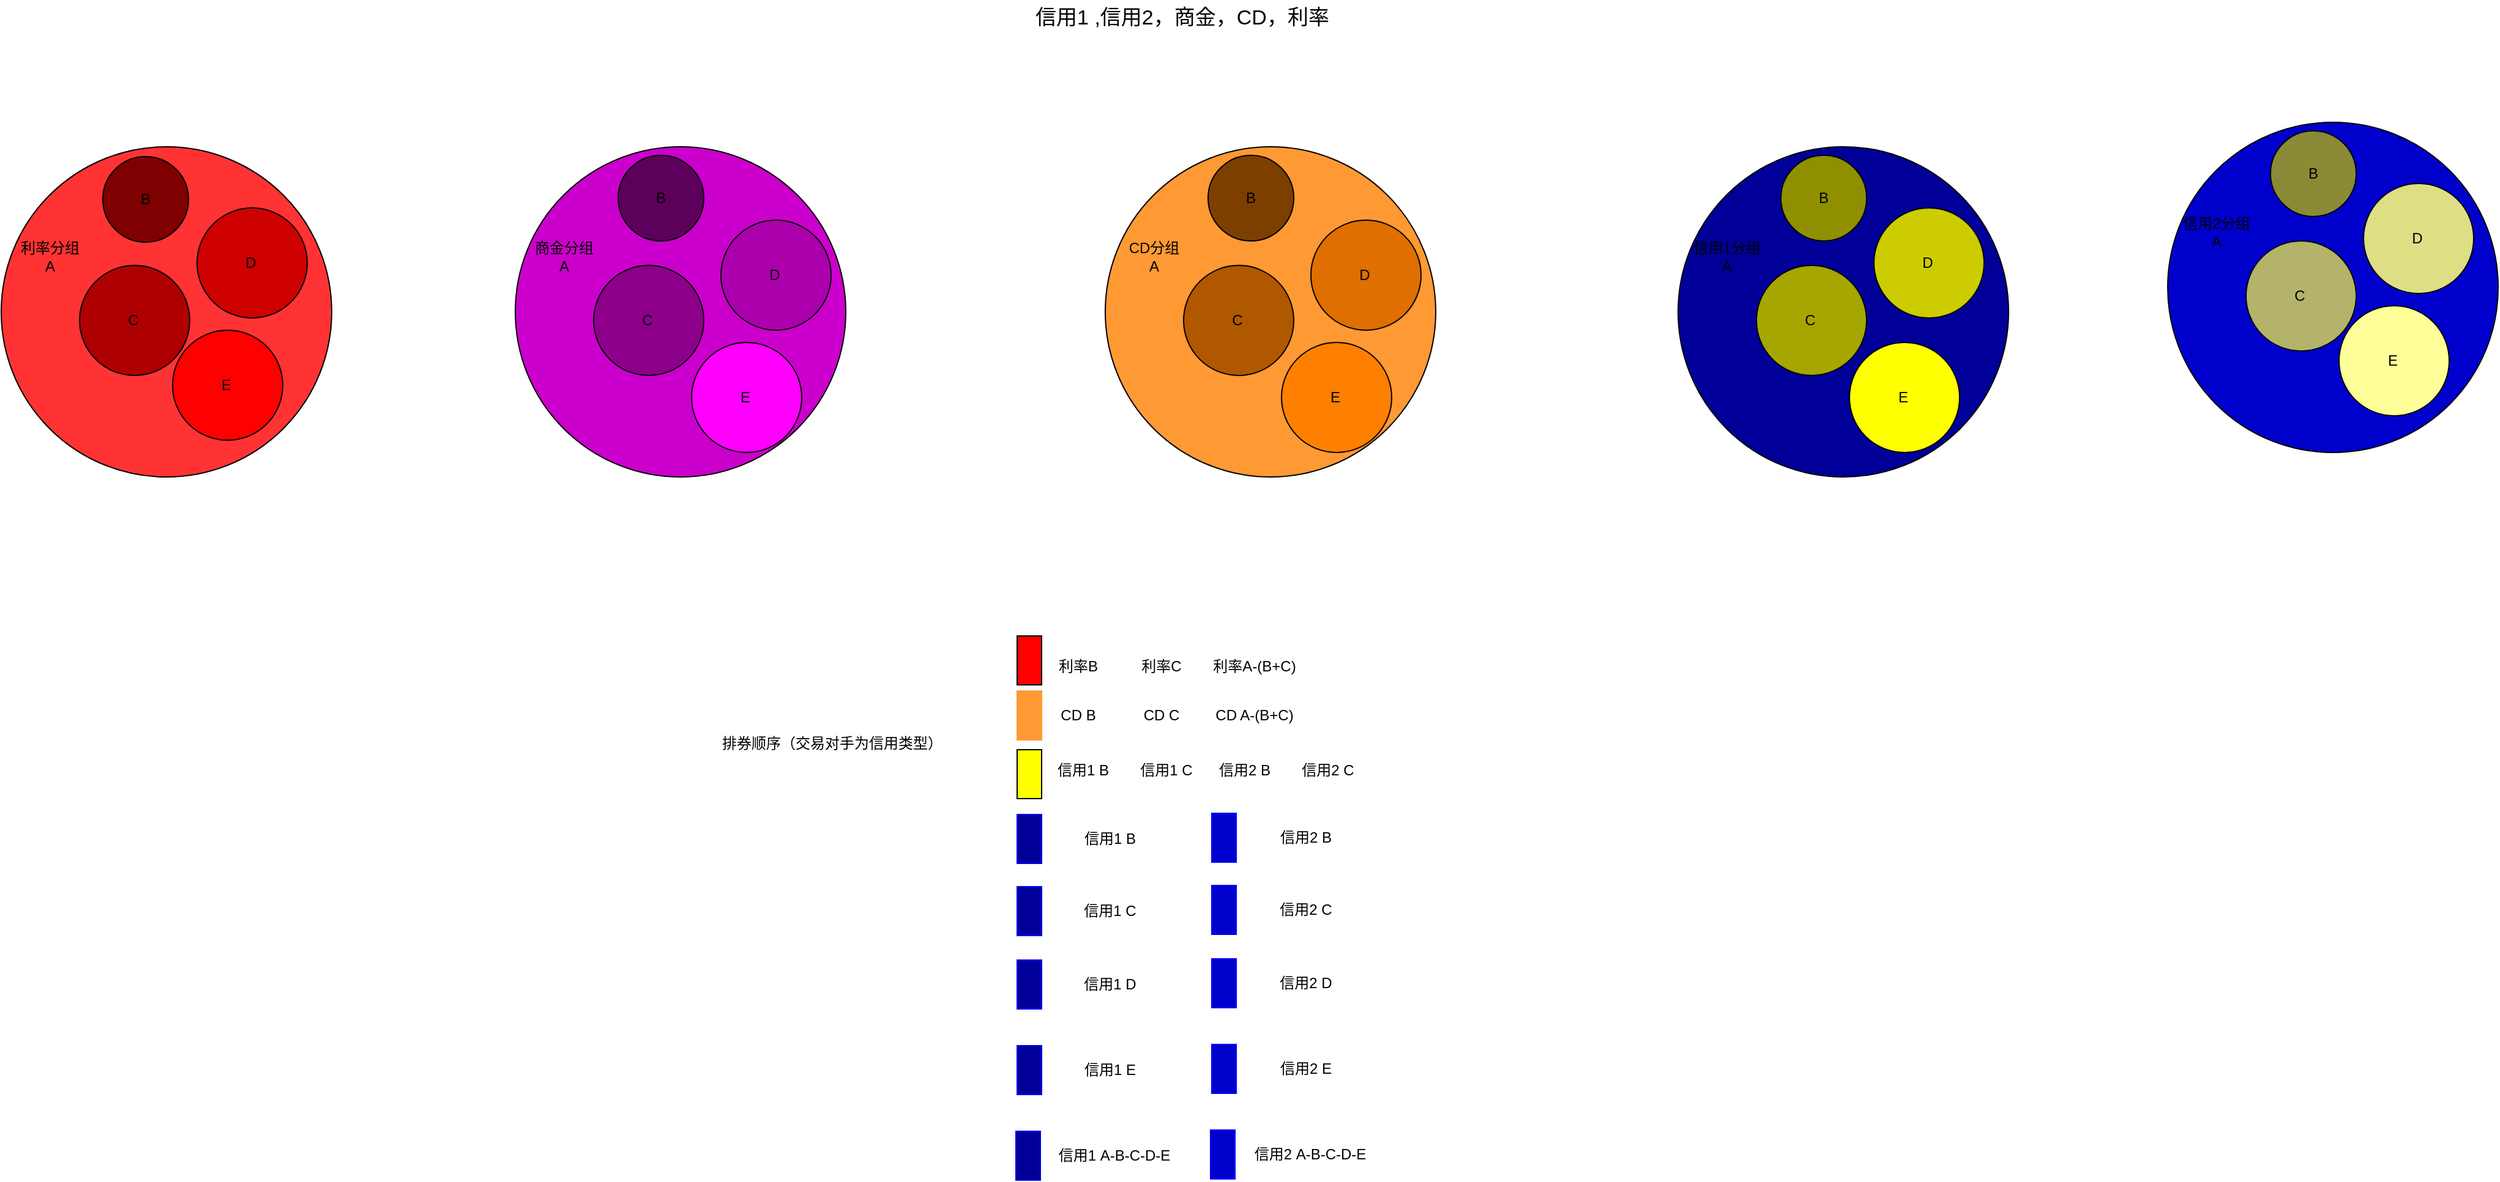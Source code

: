 <mxfile version="24.4.4" type="github">
  <diagram name="Page-1" id="cuxniRh0S-XcieH1EGRX">
    <mxGraphModel dx="2665" dy="2169" grid="1" gridSize="10" guides="1" tooltips="1" connect="1" arrows="1" fold="1" page="1" pageScale="1" pageWidth="827" pageHeight="1169" math="0" shadow="0">
      <root>
        <mxCell id="0" />
        <mxCell id="1" parent="0" />
        <mxCell id="pzeU2sRxU3IxJTgZdXs2-1" value="" style="ellipse;whiteSpace=wrap;html=1;aspect=fixed;fillColor=#FF3333;" parent="1" vertex="1">
          <mxGeometry x="-450" y="40" width="270" height="270" as="geometry" />
        </mxCell>
        <mxCell id="pzeU2sRxU3IxJTgZdXs2-2" value="利率分组&lt;br&gt;A" style="text;html=1;strokeColor=none;fillColor=none;align=center;verticalAlign=middle;whiteSpace=wrap;rounded=0;" parent="1" vertex="1">
          <mxGeometry x="-440" y="115" width="60" height="30" as="geometry" />
        </mxCell>
        <mxCell id="pzeU2sRxU3IxJTgZdXs2-7" value="" style="group;fillColor=none;" parent="1" vertex="1" connectable="0">
          <mxGeometry x="-367" y="48" width="70" height="70" as="geometry" />
        </mxCell>
        <mxCell id="pzeU2sRxU3IxJTgZdXs2-3" value="" style="ellipse;whiteSpace=wrap;html=1;aspect=fixed;fillColor=#7F0000;" parent="pzeU2sRxU3IxJTgZdXs2-7" vertex="1">
          <mxGeometry width="70" height="70" as="geometry" />
        </mxCell>
        <mxCell id="pzeU2sRxU3IxJTgZdXs2-4" value="B" style="text;html=1;strokeColor=none;fillColor=none;align=center;verticalAlign=middle;whiteSpace=wrap;rounded=0;" parent="pzeU2sRxU3IxJTgZdXs2-7" vertex="1">
          <mxGeometry x="5" y="20" width="60" height="30" as="geometry" />
        </mxCell>
        <mxCell id="pzeU2sRxU3IxJTgZdXs2-8" value="" style="group" parent="1" vertex="1" connectable="0">
          <mxGeometry x="-386" y="137" width="90" height="90" as="geometry" />
        </mxCell>
        <mxCell id="pzeU2sRxU3IxJTgZdXs2-5" value="" style="ellipse;whiteSpace=wrap;html=1;aspect=fixed;fillColor=#AF0000;" parent="pzeU2sRxU3IxJTgZdXs2-8" vertex="1">
          <mxGeometry width="90" height="90" as="geometry" />
        </mxCell>
        <mxCell id="pzeU2sRxU3IxJTgZdXs2-6" value="C" style="text;html=1;strokeColor=none;fillColor=none;align=center;verticalAlign=middle;whiteSpace=wrap;rounded=0;" parent="pzeU2sRxU3IxJTgZdXs2-8" vertex="1">
          <mxGeometry x="14" y="30" width="60" height="30" as="geometry" />
        </mxCell>
        <mxCell id="r5-Ut91ZBRecWBddgbR_-1" value="" style="ellipse;whiteSpace=wrap;html=1;aspect=fixed;fillColor=#FF9933;" parent="1" vertex="1">
          <mxGeometry x="452" y="40" width="270" height="270" as="geometry" />
        </mxCell>
        <mxCell id="r5-Ut91ZBRecWBddgbR_-2" value="CD分组&lt;br&gt;A" style="text;html=1;strokeColor=none;fillColor=none;align=center;verticalAlign=middle;whiteSpace=wrap;rounded=0;" parent="1" vertex="1">
          <mxGeometry x="462" y="115" width="60" height="30" as="geometry" />
        </mxCell>
        <mxCell id="r5-Ut91ZBRecWBddgbR_-3" value="" style="group" parent="1" vertex="1" connectable="0">
          <mxGeometry x="536" y="47" width="70" height="70" as="geometry" />
        </mxCell>
        <mxCell id="r5-Ut91ZBRecWBddgbR_-4" value="" style="ellipse;whiteSpace=wrap;html=1;aspect=fixed;fillColor=#7D3F00;" parent="r5-Ut91ZBRecWBddgbR_-3" vertex="1">
          <mxGeometry width="70" height="70" as="geometry" />
        </mxCell>
        <mxCell id="r5-Ut91ZBRecWBddgbR_-5" value="B" style="text;html=1;strokeColor=none;fillColor=none;align=center;verticalAlign=middle;whiteSpace=wrap;rounded=0;" parent="r5-Ut91ZBRecWBddgbR_-3" vertex="1">
          <mxGeometry x="5" y="20" width="60" height="30" as="geometry" />
        </mxCell>
        <mxCell id="r5-Ut91ZBRecWBddgbR_-6" value="" style="group" parent="1" vertex="1" connectable="0">
          <mxGeometry x="516" y="137" width="90" height="90" as="geometry" />
        </mxCell>
        <mxCell id="r5-Ut91ZBRecWBddgbR_-7" value="" style="ellipse;whiteSpace=wrap;html=1;aspect=fixed;fillColor=#B05800;" parent="r5-Ut91ZBRecWBddgbR_-6" vertex="1">
          <mxGeometry width="90" height="90" as="geometry" />
        </mxCell>
        <mxCell id="r5-Ut91ZBRecWBddgbR_-8" value="C" style="text;html=1;strokeColor=none;fillColor=none;align=center;verticalAlign=middle;whiteSpace=wrap;rounded=0;" parent="r5-Ut91ZBRecWBddgbR_-6" vertex="1">
          <mxGeometry x="14" y="30" width="60" height="30" as="geometry" />
        </mxCell>
        <mxCell id="r5-Ut91ZBRecWBddgbR_-9" value="" style="ellipse;whiteSpace=wrap;html=1;aspect=fixed;fillColor=#000099;" parent="1" vertex="1">
          <mxGeometry x="920" y="40" width="270" height="270" as="geometry" />
        </mxCell>
        <mxCell id="r5-Ut91ZBRecWBddgbR_-10" value="信用1分组A" style="text;html=1;strokeColor=none;fillColor=none;align=center;verticalAlign=middle;whiteSpace=wrap;rounded=0;" parent="1" vertex="1">
          <mxGeometry x="930" y="115" width="60" height="30" as="geometry" />
        </mxCell>
        <mxCell id="r5-Ut91ZBRecWBddgbR_-11" value="" style="group" parent="1" vertex="1" connectable="0">
          <mxGeometry x="1004" y="47" width="70" height="70" as="geometry" />
        </mxCell>
        <mxCell id="r5-Ut91ZBRecWBddgbR_-12" value="" style="ellipse;whiteSpace=wrap;html=1;aspect=fixed;fillColor=#8F8F00;" parent="r5-Ut91ZBRecWBddgbR_-11" vertex="1">
          <mxGeometry width="70" height="70" as="geometry" />
        </mxCell>
        <mxCell id="r5-Ut91ZBRecWBddgbR_-13" value="B" style="text;html=1;strokeColor=none;fillColor=none;align=center;verticalAlign=middle;whiteSpace=wrap;rounded=0;" parent="r5-Ut91ZBRecWBddgbR_-11" vertex="1">
          <mxGeometry x="5" y="20" width="60" height="30" as="geometry" />
        </mxCell>
        <mxCell id="r5-Ut91ZBRecWBddgbR_-14" value="" style="group" parent="1" vertex="1" connectable="0">
          <mxGeometry x="984" y="137" width="90" height="90" as="geometry" />
        </mxCell>
        <mxCell id="r5-Ut91ZBRecWBddgbR_-15" value="" style="ellipse;whiteSpace=wrap;html=1;aspect=fixed;fillColor=#A6A600;" parent="r5-Ut91ZBRecWBddgbR_-14" vertex="1">
          <mxGeometry width="90" height="90" as="geometry" />
        </mxCell>
        <mxCell id="r5-Ut91ZBRecWBddgbR_-16" value="C" style="text;html=1;strokeColor=none;fillColor=none;align=center;verticalAlign=middle;whiteSpace=wrap;rounded=0;" parent="r5-Ut91ZBRecWBddgbR_-14" vertex="1">
          <mxGeometry x="14" y="30" width="60" height="30" as="geometry" />
        </mxCell>
        <mxCell id="r5-Ut91ZBRecWBddgbR_-17" value="" style="ellipse;whiteSpace=wrap;html=1;aspect=fixed;fillColor=#0000CC;" parent="1" vertex="1">
          <mxGeometry x="1320" y="20" width="270" height="270" as="geometry" />
        </mxCell>
        <mxCell id="r5-Ut91ZBRecWBddgbR_-18" value="信用2分组A" style="text;html=1;strokeColor=none;fillColor=none;align=center;verticalAlign=middle;whiteSpace=wrap;rounded=0;" parent="1" vertex="1">
          <mxGeometry x="1330" y="95" width="60" height="30" as="geometry" />
        </mxCell>
        <mxCell id="r5-Ut91ZBRecWBddgbR_-19" value="" style="group" parent="1" vertex="1" connectable="0">
          <mxGeometry x="1404" y="27" width="70" height="70" as="geometry" />
        </mxCell>
        <mxCell id="r5-Ut91ZBRecWBddgbR_-20" value="" style="ellipse;whiteSpace=wrap;html=1;aspect=fixed;fillColor=#8A8A37;" parent="r5-Ut91ZBRecWBddgbR_-19" vertex="1">
          <mxGeometry width="70" height="70" as="geometry" />
        </mxCell>
        <mxCell id="r5-Ut91ZBRecWBddgbR_-21" value="B" style="text;html=1;strokeColor=none;fillColor=none;align=center;verticalAlign=middle;whiteSpace=wrap;rounded=0;" parent="r5-Ut91ZBRecWBddgbR_-19" vertex="1">
          <mxGeometry x="5" y="20" width="60" height="30" as="geometry" />
        </mxCell>
        <mxCell id="r5-Ut91ZBRecWBddgbR_-22" value="" style="group" parent="1" vertex="1" connectable="0">
          <mxGeometry x="1384" y="117" width="90" height="90" as="geometry" />
        </mxCell>
        <mxCell id="r5-Ut91ZBRecWBddgbR_-23" value="" style="ellipse;whiteSpace=wrap;html=1;aspect=fixed;fillColor=#B3B36B;" parent="r5-Ut91ZBRecWBddgbR_-22" vertex="1">
          <mxGeometry width="90" height="90" as="geometry" />
        </mxCell>
        <mxCell id="r5-Ut91ZBRecWBddgbR_-24" value="C" style="text;html=1;strokeColor=none;fillColor=none;align=center;verticalAlign=middle;whiteSpace=wrap;rounded=0;" parent="r5-Ut91ZBRecWBddgbR_-22" vertex="1">
          <mxGeometry x="14" y="30" width="60" height="30" as="geometry" />
        </mxCell>
        <mxCell id="r5-Ut91ZBRecWBddgbR_-25" value="" style="rounded=0;whiteSpace=wrap;html=1;rotation=90;fillColor=#FF0000;" parent="1" vertex="1">
          <mxGeometry x="370" y="450" width="40" height="20" as="geometry" />
        </mxCell>
        <mxCell id="r5-Ut91ZBRecWBddgbR_-26" value="" style="rounded=0;whiteSpace=wrap;html=1;rotation=90;strokeColor=#FF9933;fillColor=#FF9933;" parent="1" vertex="1">
          <mxGeometry x="370" y="495" width="40" height="20" as="geometry" />
        </mxCell>
        <mxCell id="r5-Ut91ZBRecWBddgbR_-27" value="" style="rounded=0;whiteSpace=wrap;html=1;rotation=90;fillColor=#FFFF00;" parent="1" vertex="1">
          <mxGeometry x="370" y="543" width="40" height="20" as="geometry" />
        </mxCell>
        <mxCell id="r5-Ut91ZBRecWBddgbR_-28" value="" style="rounded=0;whiteSpace=wrap;html=1;rotation=90;strokeColor=#0000FF;fillColor=#000099;" parent="1" vertex="1">
          <mxGeometry x="370" y="596" width="40" height="20" as="geometry" />
        </mxCell>
        <mxCell id="r5-Ut91ZBRecWBddgbR_-29" value="排券顺序（交易对手为信用类型）" style="text;html=1;strokeColor=none;fillColor=none;align=center;verticalAlign=middle;whiteSpace=wrap;rounded=0;" parent="1" vertex="1">
          <mxGeometry x="124" y="513" width="210" height="30" as="geometry" />
        </mxCell>
        <mxCell id="r5-Ut91ZBRecWBddgbR_-30" value="利率B" style="text;html=1;strokeColor=none;fillColor=none;align=center;verticalAlign=middle;whiteSpace=wrap;rounded=0;" parent="1" vertex="1">
          <mxGeometry x="400" y="450" width="60" height="30" as="geometry" />
        </mxCell>
        <mxCell id="r5-Ut91ZBRecWBddgbR_-31" value="利率C" style="text;html=1;strokeColor=none;fillColor=none;align=center;verticalAlign=middle;whiteSpace=wrap;rounded=0;" parent="1" vertex="1">
          <mxGeometry x="468" y="450" width="60" height="30" as="geometry" />
        </mxCell>
        <mxCell id="r5-Ut91ZBRecWBddgbR_-32" value="利率A-(B+C)" style="text;html=1;strokeColor=none;fillColor=none;align=center;verticalAlign=middle;whiteSpace=wrap;rounded=0;" parent="1" vertex="1">
          <mxGeometry x="528" y="450" width="92" height="30" as="geometry" />
        </mxCell>
        <mxCell id="r5-Ut91ZBRecWBddgbR_-33" value="CD B" style="text;html=1;strokeColor=none;fillColor=none;align=center;verticalAlign=middle;whiteSpace=wrap;rounded=0;" parent="1" vertex="1">
          <mxGeometry x="400" y="490" width="60" height="30" as="geometry" />
        </mxCell>
        <mxCell id="r5-Ut91ZBRecWBddgbR_-34" value="CD C" style="text;html=1;strokeColor=none;fillColor=none;align=center;verticalAlign=middle;whiteSpace=wrap;rounded=0;" parent="1" vertex="1">
          <mxGeometry x="468" y="490" width="60" height="30" as="geometry" />
        </mxCell>
        <mxCell id="r5-Ut91ZBRecWBddgbR_-35" value="CD A-(B+C)" style="text;html=1;strokeColor=none;fillColor=none;align=center;verticalAlign=middle;whiteSpace=wrap;rounded=0;" parent="1" vertex="1">
          <mxGeometry x="528" y="490" width="92" height="30" as="geometry" />
        </mxCell>
        <mxCell id="r5-Ut91ZBRecWBddgbR_-36" value="信用1 B" style="text;html=1;strokeColor=none;fillColor=none;align=center;verticalAlign=middle;whiteSpace=wrap;rounded=0;" parent="1" vertex="1">
          <mxGeometry x="404" y="535" width="60" height="30" as="geometry" />
        </mxCell>
        <mxCell id="r5-Ut91ZBRecWBddgbR_-37" value="信用1 C" style="text;html=1;strokeColor=none;fillColor=none;align=center;verticalAlign=middle;whiteSpace=wrap;rounded=0;" parent="1" vertex="1">
          <mxGeometry x="472" y="535" width="60" height="30" as="geometry" />
        </mxCell>
        <mxCell id="r5-Ut91ZBRecWBddgbR_-39" value="信用2 B" style="text;html=1;strokeColor=none;fillColor=none;align=center;verticalAlign=middle;whiteSpace=wrap;rounded=0;" parent="1" vertex="1">
          <mxGeometry x="536" y="535" width="60" height="30" as="geometry" />
        </mxCell>
        <mxCell id="r5-Ut91ZBRecWBddgbR_-40" value="信用2 C" style="text;html=1;strokeColor=none;fillColor=none;align=center;verticalAlign=middle;whiteSpace=wrap;rounded=0;" parent="1" vertex="1">
          <mxGeometry x="604" y="535" width="60" height="30" as="geometry" />
        </mxCell>
        <mxCell id="r5-Ut91ZBRecWBddgbR_-41" value="信用1 B" style="text;html=1;strokeColor=none;fillColor=none;align=center;verticalAlign=middle;whiteSpace=wrap;rounded=0;" parent="1" vertex="1">
          <mxGeometry x="410" y="591" width="92" height="30" as="geometry" />
        </mxCell>
        <mxCell id="r5-Ut91ZBRecWBddgbR_-43" value="信用1 ,信用2，商金，CD，利率" style="text;html=1;strokeColor=none;fillColor=none;align=center;verticalAlign=middle;whiteSpace=wrap;rounded=0;fontSize=17;" parent="1" vertex="1">
          <mxGeometry x="320" y="-80" width="390" height="30" as="geometry" />
        </mxCell>
        <mxCell id="6URhEcZEZ6gVvSvbqy2s-1" value="" style="group" vertex="1" connectable="0" parent="1">
          <mxGeometry x="-290" y="90" width="90" height="90" as="geometry" />
        </mxCell>
        <mxCell id="6URhEcZEZ6gVvSvbqy2s-2" value="" style="ellipse;whiteSpace=wrap;html=1;aspect=fixed;fillColor=#CF0000;" vertex="1" parent="6URhEcZEZ6gVvSvbqy2s-1">
          <mxGeometry width="90" height="90" as="geometry" />
        </mxCell>
        <mxCell id="6URhEcZEZ6gVvSvbqy2s-3" value="D" style="text;html=1;strokeColor=none;fillColor=none;align=center;verticalAlign=middle;whiteSpace=wrap;rounded=0;" vertex="1" parent="6URhEcZEZ6gVvSvbqy2s-1">
          <mxGeometry x="14" y="30" width="60" height="30" as="geometry" />
        </mxCell>
        <mxCell id="6URhEcZEZ6gVvSvbqy2s-4" value="" style="group" vertex="1" connectable="0" parent="1">
          <mxGeometry x="-310" y="190" width="90" height="90" as="geometry" />
        </mxCell>
        <mxCell id="6URhEcZEZ6gVvSvbqy2s-5" value="" style="ellipse;whiteSpace=wrap;html=1;aspect=fixed;fillColor=#FF0000;" vertex="1" parent="6URhEcZEZ6gVvSvbqy2s-4">
          <mxGeometry width="90" height="90" as="geometry" />
        </mxCell>
        <mxCell id="6URhEcZEZ6gVvSvbqy2s-6" value="E" style="text;html=1;strokeColor=none;fillColor=none;align=center;verticalAlign=middle;whiteSpace=wrap;rounded=0;" vertex="1" parent="6URhEcZEZ6gVvSvbqy2s-4">
          <mxGeometry x="14" y="30" width="60" height="30" as="geometry" />
        </mxCell>
        <mxCell id="6URhEcZEZ6gVvSvbqy2s-7" value="" style="group" vertex="1" connectable="0" parent="1">
          <mxGeometry x="620" y="100" width="90" height="90" as="geometry" />
        </mxCell>
        <mxCell id="6URhEcZEZ6gVvSvbqy2s-8" value="" style="ellipse;whiteSpace=wrap;html=1;aspect=fixed;fillColor=#DE6F00;" vertex="1" parent="6URhEcZEZ6gVvSvbqy2s-7">
          <mxGeometry width="90" height="90" as="geometry" />
        </mxCell>
        <mxCell id="6URhEcZEZ6gVvSvbqy2s-9" value="D" style="text;html=1;strokeColor=none;fillColor=none;align=center;verticalAlign=middle;whiteSpace=wrap;rounded=0;" vertex="1" parent="6URhEcZEZ6gVvSvbqy2s-7">
          <mxGeometry x="14" y="30" width="60" height="30" as="geometry" />
        </mxCell>
        <mxCell id="6URhEcZEZ6gVvSvbqy2s-10" value="" style="group" vertex="1" connectable="0" parent="1">
          <mxGeometry x="596" y="200" width="90" height="90" as="geometry" />
        </mxCell>
        <mxCell id="6URhEcZEZ6gVvSvbqy2s-11" value="" style="ellipse;whiteSpace=wrap;html=1;aspect=fixed;fillColor=#FF8000;" vertex="1" parent="6URhEcZEZ6gVvSvbqy2s-10">
          <mxGeometry width="90" height="90" as="geometry" />
        </mxCell>
        <mxCell id="6URhEcZEZ6gVvSvbqy2s-12" value="E" style="text;html=1;strokeColor=none;fillColor=none;align=center;verticalAlign=middle;whiteSpace=wrap;rounded=0;" vertex="1" parent="6URhEcZEZ6gVvSvbqy2s-10">
          <mxGeometry x="14" y="30" width="60" height="30" as="geometry" />
        </mxCell>
        <mxCell id="6URhEcZEZ6gVvSvbqy2s-14" value="" style="group" vertex="1" connectable="0" parent="1">
          <mxGeometry x="1080" y="90" width="90" height="90" as="geometry" />
        </mxCell>
        <mxCell id="6URhEcZEZ6gVvSvbqy2s-15" value="" style="ellipse;whiteSpace=wrap;html=1;aspect=fixed;fillColor=#CCCC00;" vertex="1" parent="6URhEcZEZ6gVvSvbqy2s-14">
          <mxGeometry width="90" height="90" as="geometry" />
        </mxCell>
        <mxCell id="6URhEcZEZ6gVvSvbqy2s-16" value="D" style="text;html=1;strokeColor=none;fillColor=none;align=center;verticalAlign=middle;whiteSpace=wrap;rounded=0;" vertex="1" parent="6URhEcZEZ6gVvSvbqy2s-14">
          <mxGeometry x="14" y="30" width="60" height="30" as="geometry" />
        </mxCell>
        <mxCell id="6URhEcZEZ6gVvSvbqy2s-17" value="" style="group" vertex="1" connectable="0" parent="1">
          <mxGeometry x="1060" y="200" width="90" height="90" as="geometry" />
        </mxCell>
        <mxCell id="6URhEcZEZ6gVvSvbqy2s-18" value="" style="ellipse;whiteSpace=wrap;html=1;aspect=fixed;fillColor=#FFFF00;" vertex="1" parent="6URhEcZEZ6gVvSvbqy2s-17">
          <mxGeometry width="90" height="90" as="geometry" />
        </mxCell>
        <mxCell id="6URhEcZEZ6gVvSvbqy2s-19" value="E" style="text;html=1;strokeColor=none;fillColor=none;align=center;verticalAlign=middle;whiteSpace=wrap;rounded=0;" vertex="1" parent="6URhEcZEZ6gVvSvbqy2s-17">
          <mxGeometry x="14" y="30" width="60" height="30" as="geometry" />
        </mxCell>
        <mxCell id="6URhEcZEZ6gVvSvbqy2s-20" value="" style="group" vertex="1" connectable="0" parent="1">
          <mxGeometry x="1480" y="70" width="90" height="90" as="geometry" />
        </mxCell>
        <mxCell id="6URhEcZEZ6gVvSvbqy2s-21" value="" style="ellipse;whiteSpace=wrap;html=1;aspect=fixed;fillColor=#DEDE85;" vertex="1" parent="6URhEcZEZ6gVvSvbqy2s-20">
          <mxGeometry width="90" height="90" as="geometry" />
        </mxCell>
        <mxCell id="6URhEcZEZ6gVvSvbqy2s-22" value="D" style="text;html=1;strokeColor=none;fillColor=none;align=center;verticalAlign=middle;whiteSpace=wrap;rounded=0;" vertex="1" parent="6URhEcZEZ6gVvSvbqy2s-20">
          <mxGeometry x="14" y="30" width="60" height="30" as="geometry" />
        </mxCell>
        <mxCell id="6URhEcZEZ6gVvSvbqy2s-24" value="" style="group" vertex="1" connectable="0" parent="1">
          <mxGeometry x="1460" y="170" width="90" height="90" as="geometry" />
        </mxCell>
        <mxCell id="6URhEcZEZ6gVvSvbqy2s-25" value="" style="ellipse;whiteSpace=wrap;html=1;aspect=fixed;fillColor=#FFFF99;" vertex="1" parent="6URhEcZEZ6gVvSvbqy2s-24">
          <mxGeometry width="90" height="90" as="geometry" />
        </mxCell>
        <mxCell id="6URhEcZEZ6gVvSvbqy2s-26" value="E" style="text;html=1;strokeColor=none;fillColor=none;align=center;verticalAlign=middle;whiteSpace=wrap;rounded=0;" vertex="1" parent="6URhEcZEZ6gVvSvbqy2s-24">
          <mxGeometry x="14" y="30" width="60" height="30" as="geometry" />
        </mxCell>
        <mxCell id="6URhEcZEZ6gVvSvbqy2s-41" value="" style="ellipse;whiteSpace=wrap;html=1;aspect=fixed;fillColor=#CC00CC;" vertex="1" parent="1">
          <mxGeometry x="-30" y="40" width="270" height="270" as="geometry" />
        </mxCell>
        <mxCell id="6URhEcZEZ6gVvSvbqy2s-42" value="商金分组&lt;br&gt;A" style="text;html=1;strokeColor=none;fillColor=none;align=center;verticalAlign=middle;whiteSpace=wrap;rounded=0;" vertex="1" parent="1">
          <mxGeometry x="-20" y="115" width="60" height="30" as="geometry" />
        </mxCell>
        <mxCell id="6URhEcZEZ6gVvSvbqy2s-43" value="" style="group" vertex="1" connectable="0" parent="1">
          <mxGeometry x="54" y="47" width="70" height="70" as="geometry" />
        </mxCell>
        <mxCell id="6URhEcZEZ6gVvSvbqy2s-44" value="" style="ellipse;whiteSpace=wrap;html=1;aspect=fixed;fillColor=#5C005C;" vertex="1" parent="6URhEcZEZ6gVvSvbqy2s-43">
          <mxGeometry width="70" height="70" as="geometry" />
        </mxCell>
        <mxCell id="6URhEcZEZ6gVvSvbqy2s-45" value="B" style="text;html=1;strokeColor=none;fillColor=none;align=center;verticalAlign=middle;whiteSpace=wrap;rounded=0;" vertex="1" parent="6URhEcZEZ6gVvSvbqy2s-43">
          <mxGeometry x="5" y="20" width="60" height="30" as="geometry" />
        </mxCell>
        <mxCell id="6URhEcZEZ6gVvSvbqy2s-46" value="" style="group" vertex="1" connectable="0" parent="1">
          <mxGeometry x="34" y="137" width="90" height="90" as="geometry" />
        </mxCell>
        <mxCell id="6URhEcZEZ6gVvSvbqy2s-47" value="" style="ellipse;whiteSpace=wrap;html=1;aspect=fixed;fillColor=#8C008C;" vertex="1" parent="6URhEcZEZ6gVvSvbqy2s-46">
          <mxGeometry width="90" height="90" as="geometry" />
        </mxCell>
        <mxCell id="6URhEcZEZ6gVvSvbqy2s-48" value="C" style="text;html=1;strokeColor=none;fillColor=none;align=center;verticalAlign=middle;whiteSpace=wrap;rounded=0;" vertex="1" parent="6URhEcZEZ6gVvSvbqy2s-46">
          <mxGeometry x="14" y="30" width="60" height="30" as="geometry" />
        </mxCell>
        <mxCell id="6URhEcZEZ6gVvSvbqy2s-49" value="" style="group" vertex="1" connectable="0" parent="1">
          <mxGeometry x="138" y="100" width="90" height="90" as="geometry" />
        </mxCell>
        <mxCell id="6URhEcZEZ6gVvSvbqy2s-50" value="" style="ellipse;whiteSpace=wrap;html=1;aspect=fixed;fillColor=#AD00AD;" vertex="1" parent="6URhEcZEZ6gVvSvbqy2s-49">
          <mxGeometry width="90" height="90" as="geometry" />
        </mxCell>
        <mxCell id="6URhEcZEZ6gVvSvbqy2s-51" value="D" style="text;html=1;strokeColor=none;fillColor=none;align=center;verticalAlign=middle;whiteSpace=wrap;rounded=0;" vertex="1" parent="6URhEcZEZ6gVvSvbqy2s-49">
          <mxGeometry x="14" y="30" width="60" height="30" as="geometry" />
        </mxCell>
        <mxCell id="6URhEcZEZ6gVvSvbqy2s-52" value="" style="group" vertex="1" connectable="0" parent="1">
          <mxGeometry x="114" y="200" width="90" height="90" as="geometry" />
        </mxCell>
        <mxCell id="6URhEcZEZ6gVvSvbqy2s-53" value="" style="ellipse;whiteSpace=wrap;html=1;aspect=fixed;fillColor=#FF00FF;" vertex="1" parent="6URhEcZEZ6gVvSvbqy2s-52">
          <mxGeometry width="90" height="90" as="geometry" />
        </mxCell>
        <mxCell id="6URhEcZEZ6gVvSvbqy2s-54" value="E" style="text;html=1;strokeColor=none;fillColor=none;align=center;verticalAlign=middle;whiteSpace=wrap;rounded=0;" vertex="1" parent="6URhEcZEZ6gVvSvbqy2s-52">
          <mxGeometry x="14" y="30" width="60" height="30" as="geometry" />
        </mxCell>
        <mxCell id="6URhEcZEZ6gVvSvbqy2s-55" value="信用2 B" style="text;html=1;strokeColor=none;fillColor=none;align=center;verticalAlign=middle;whiteSpace=wrap;rounded=0;" vertex="1" parent="1">
          <mxGeometry x="570" y="590" width="92" height="30" as="geometry" />
        </mxCell>
        <mxCell id="6URhEcZEZ6gVvSvbqy2s-56" value="" style="rounded=0;whiteSpace=wrap;html=1;rotation=90;strokeColor=#0000FF;fillColor=#0000CC;" vertex="1" parent="1">
          <mxGeometry x="529" y="595" width="40" height="20" as="geometry" />
        </mxCell>
        <mxCell id="6URhEcZEZ6gVvSvbqy2s-60" value="" style="rounded=0;whiteSpace=wrap;html=1;rotation=90;strokeColor=#0000FF;fillColor=#000099;" vertex="1" parent="1">
          <mxGeometry x="370" y="655" width="40" height="20" as="geometry" />
        </mxCell>
        <mxCell id="6URhEcZEZ6gVvSvbqy2s-61" value="信用1 C" style="text;html=1;strokeColor=none;fillColor=none;align=center;verticalAlign=middle;whiteSpace=wrap;rounded=0;" vertex="1" parent="1">
          <mxGeometry x="410" y="650" width="92" height="30" as="geometry" />
        </mxCell>
        <mxCell id="6URhEcZEZ6gVvSvbqy2s-62" value="信用2 C" style="text;html=1;strokeColor=none;fillColor=none;align=center;verticalAlign=middle;whiteSpace=wrap;rounded=0;" vertex="1" parent="1">
          <mxGeometry x="570" y="649" width="92" height="30" as="geometry" />
        </mxCell>
        <mxCell id="6URhEcZEZ6gVvSvbqy2s-63" value="" style="rounded=0;whiteSpace=wrap;html=1;rotation=90;strokeColor=#0000FF;fillColor=#0000CC;" vertex="1" parent="1">
          <mxGeometry x="529" y="654" width="40" height="20" as="geometry" />
        </mxCell>
        <mxCell id="6URhEcZEZ6gVvSvbqy2s-64" value="" style="rounded=0;whiteSpace=wrap;html=1;rotation=90;strokeColor=#0000FF;fillColor=#000099;" vertex="1" parent="1">
          <mxGeometry x="370" y="715" width="40" height="20" as="geometry" />
        </mxCell>
        <mxCell id="6URhEcZEZ6gVvSvbqy2s-65" value="信用1 D" style="text;html=1;strokeColor=none;fillColor=none;align=center;verticalAlign=middle;whiteSpace=wrap;rounded=0;" vertex="1" parent="1">
          <mxGeometry x="410" y="710" width="92" height="30" as="geometry" />
        </mxCell>
        <mxCell id="6URhEcZEZ6gVvSvbqy2s-66" value="信用2 D" style="text;html=1;strokeColor=none;fillColor=none;align=center;verticalAlign=middle;whiteSpace=wrap;rounded=0;" vertex="1" parent="1">
          <mxGeometry x="570" y="709" width="92" height="30" as="geometry" />
        </mxCell>
        <mxCell id="6URhEcZEZ6gVvSvbqy2s-67" value="" style="rounded=0;whiteSpace=wrap;html=1;rotation=90;strokeColor=#0000FF;fillColor=#0000CC;" vertex="1" parent="1">
          <mxGeometry x="529" y="714" width="40" height="20" as="geometry" />
        </mxCell>
        <mxCell id="6URhEcZEZ6gVvSvbqy2s-68" value="" style="rounded=0;whiteSpace=wrap;html=1;rotation=90;strokeColor=#0000FF;fillColor=#000099;" vertex="1" parent="1">
          <mxGeometry x="370" y="785" width="40" height="20" as="geometry" />
        </mxCell>
        <mxCell id="6URhEcZEZ6gVvSvbqy2s-69" value="信用1 E" style="text;html=1;strokeColor=none;fillColor=none;align=center;verticalAlign=middle;whiteSpace=wrap;rounded=0;" vertex="1" parent="1">
          <mxGeometry x="410" y="780" width="92" height="30" as="geometry" />
        </mxCell>
        <mxCell id="6URhEcZEZ6gVvSvbqy2s-70" value="信用2 E" style="text;html=1;strokeColor=none;fillColor=none;align=center;verticalAlign=middle;whiteSpace=wrap;rounded=0;" vertex="1" parent="1">
          <mxGeometry x="570" y="779" width="92" height="30" as="geometry" />
        </mxCell>
        <mxCell id="6URhEcZEZ6gVvSvbqy2s-71" value="" style="rounded=0;whiteSpace=wrap;html=1;rotation=90;strokeColor=#0000FF;fillColor=#0000CC;" vertex="1" parent="1">
          <mxGeometry x="529" y="784" width="40" height="20" as="geometry" />
        </mxCell>
        <mxCell id="6URhEcZEZ6gVvSvbqy2s-72" value="" style="rounded=0;whiteSpace=wrap;html=1;rotation=90;strokeColor=#0000FF;fillColor=#000099;" vertex="1" parent="1">
          <mxGeometry x="369" y="855" width="40" height="20" as="geometry" />
        </mxCell>
        <mxCell id="6URhEcZEZ6gVvSvbqy2s-73" value="信用1 A-B-C-D-E" style="text;html=1;strokeColor=none;fillColor=none;align=center;verticalAlign=middle;whiteSpace=wrap;rounded=0;" vertex="1" parent="1">
          <mxGeometry x="409" y="850" width="101" height="30" as="geometry" />
        </mxCell>
        <mxCell id="6URhEcZEZ6gVvSvbqy2s-74" value="信用2 A-B-C-D-E" style="text;html=1;strokeColor=none;fillColor=none;align=center;verticalAlign=middle;whiteSpace=wrap;rounded=0;" vertex="1" parent="1">
          <mxGeometry x="569" y="849" width="101" height="30" as="geometry" />
        </mxCell>
        <mxCell id="6URhEcZEZ6gVvSvbqy2s-75" value="" style="rounded=0;whiteSpace=wrap;html=1;rotation=90;strokeColor=#0000FF;fillColor=#0000CC;" vertex="1" parent="1">
          <mxGeometry x="528" y="854" width="40" height="20" as="geometry" />
        </mxCell>
      </root>
    </mxGraphModel>
  </diagram>
</mxfile>
